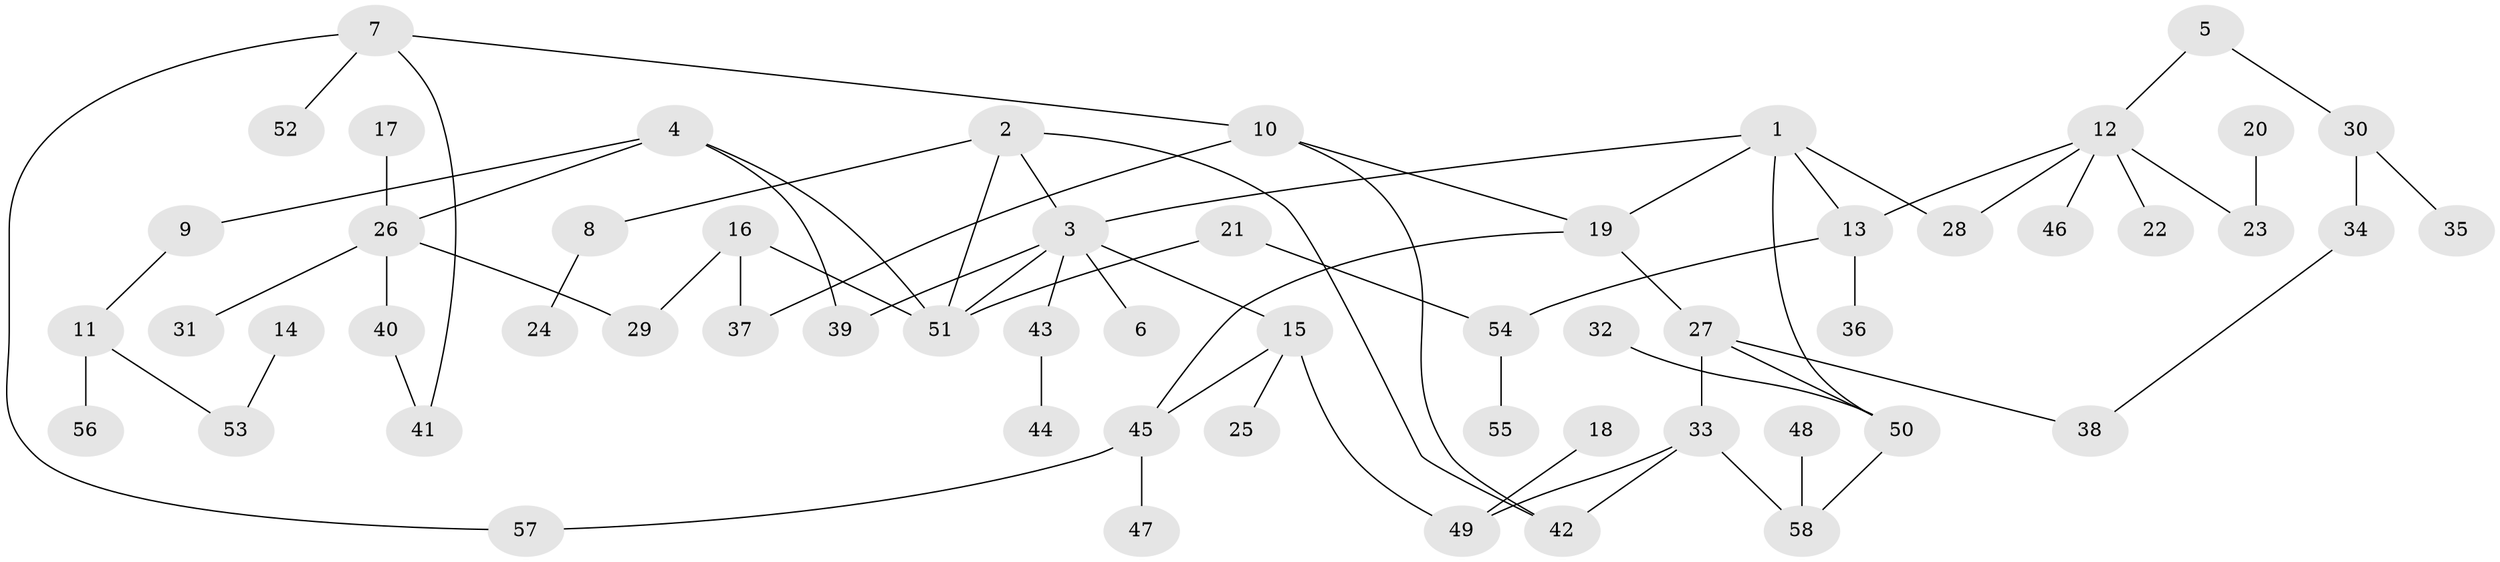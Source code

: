 // original degree distribution, {8: 0.011904761904761904, 5: 0.05952380952380952, 4: 0.13095238095238096, 1: 0.39285714285714285, 7: 0.011904761904761904, 2: 0.27380952380952384, 3: 0.10714285714285714, 6: 0.011904761904761904}
// Generated by graph-tools (version 1.1) at 2025/36/03/04/25 23:36:10]
// undirected, 58 vertices, 72 edges
graph export_dot {
  node [color=gray90,style=filled];
  1;
  2;
  3;
  4;
  5;
  6;
  7;
  8;
  9;
  10;
  11;
  12;
  13;
  14;
  15;
  16;
  17;
  18;
  19;
  20;
  21;
  22;
  23;
  24;
  25;
  26;
  27;
  28;
  29;
  30;
  31;
  32;
  33;
  34;
  35;
  36;
  37;
  38;
  39;
  40;
  41;
  42;
  43;
  44;
  45;
  46;
  47;
  48;
  49;
  50;
  51;
  52;
  53;
  54;
  55;
  56;
  57;
  58;
  1 -- 3 [weight=1.0];
  1 -- 13 [weight=1.0];
  1 -- 19 [weight=1.0];
  1 -- 28 [weight=1.0];
  1 -- 50 [weight=1.0];
  2 -- 3 [weight=1.0];
  2 -- 8 [weight=1.0];
  2 -- 42 [weight=1.0];
  2 -- 51 [weight=1.0];
  3 -- 6 [weight=1.0];
  3 -- 15 [weight=1.0];
  3 -- 39 [weight=1.0];
  3 -- 43 [weight=1.0];
  3 -- 51 [weight=1.0];
  4 -- 9 [weight=1.0];
  4 -- 26 [weight=1.0];
  4 -- 39 [weight=1.0];
  4 -- 51 [weight=1.0];
  5 -- 12 [weight=1.0];
  5 -- 30 [weight=1.0];
  7 -- 10 [weight=1.0];
  7 -- 41 [weight=1.0];
  7 -- 52 [weight=1.0];
  7 -- 57 [weight=1.0];
  8 -- 24 [weight=1.0];
  9 -- 11 [weight=1.0];
  10 -- 19 [weight=1.0];
  10 -- 37 [weight=1.0];
  10 -- 42 [weight=1.0];
  11 -- 53 [weight=1.0];
  11 -- 56 [weight=1.0];
  12 -- 13 [weight=1.0];
  12 -- 22 [weight=1.0];
  12 -- 23 [weight=1.0];
  12 -- 28 [weight=1.0];
  12 -- 46 [weight=1.0];
  13 -- 36 [weight=1.0];
  13 -- 54 [weight=1.0];
  14 -- 53 [weight=1.0];
  15 -- 25 [weight=1.0];
  15 -- 45 [weight=1.0];
  15 -- 49 [weight=1.0];
  16 -- 29 [weight=1.0];
  16 -- 37 [weight=1.0];
  16 -- 51 [weight=1.0];
  17 -- 26 [weight=1.0];
  18 -- 49 [weight=1.0];
  19 -- 27 [weight=1.0];
  19 -- 45 [weight=1.0];
  20 -- 23 [weight=1.0];
  21 -- 51 [weight=1.0];
  21 -- 54 [weight=1.0];
  26 -- 29 [weight=1.0];
  26 -- 31 [weight=1.0];
  26 -- 40 [weight=1.0];
  27 -- 33 [weight=1.0];
  27 -- 38 [weight=1.0];
  27 -- 50 [weight=1.0];
  30 -- 34 [weight=1.0];
  30 -- 35 [weight=1.0];
  32 -- 50 [weight=1.0];
  33 -- 42 [weight=1.0];
  33 -- 49 [weight=1.0];
  33 -- 58 [weight=1.0];
  34 -- 38 [weight=1.0];
  40 -- 41 [weight=1.0];
  43 -- 44 [weight=1.0];
  45 -- 47 [weight=1.0];
  45 -- 57 [weight=1.0];
  48 -- 58 [weight=1.0];
  50 -- 58 [weight=1.0];
  54 -- 55 [weight=1.0];
}

